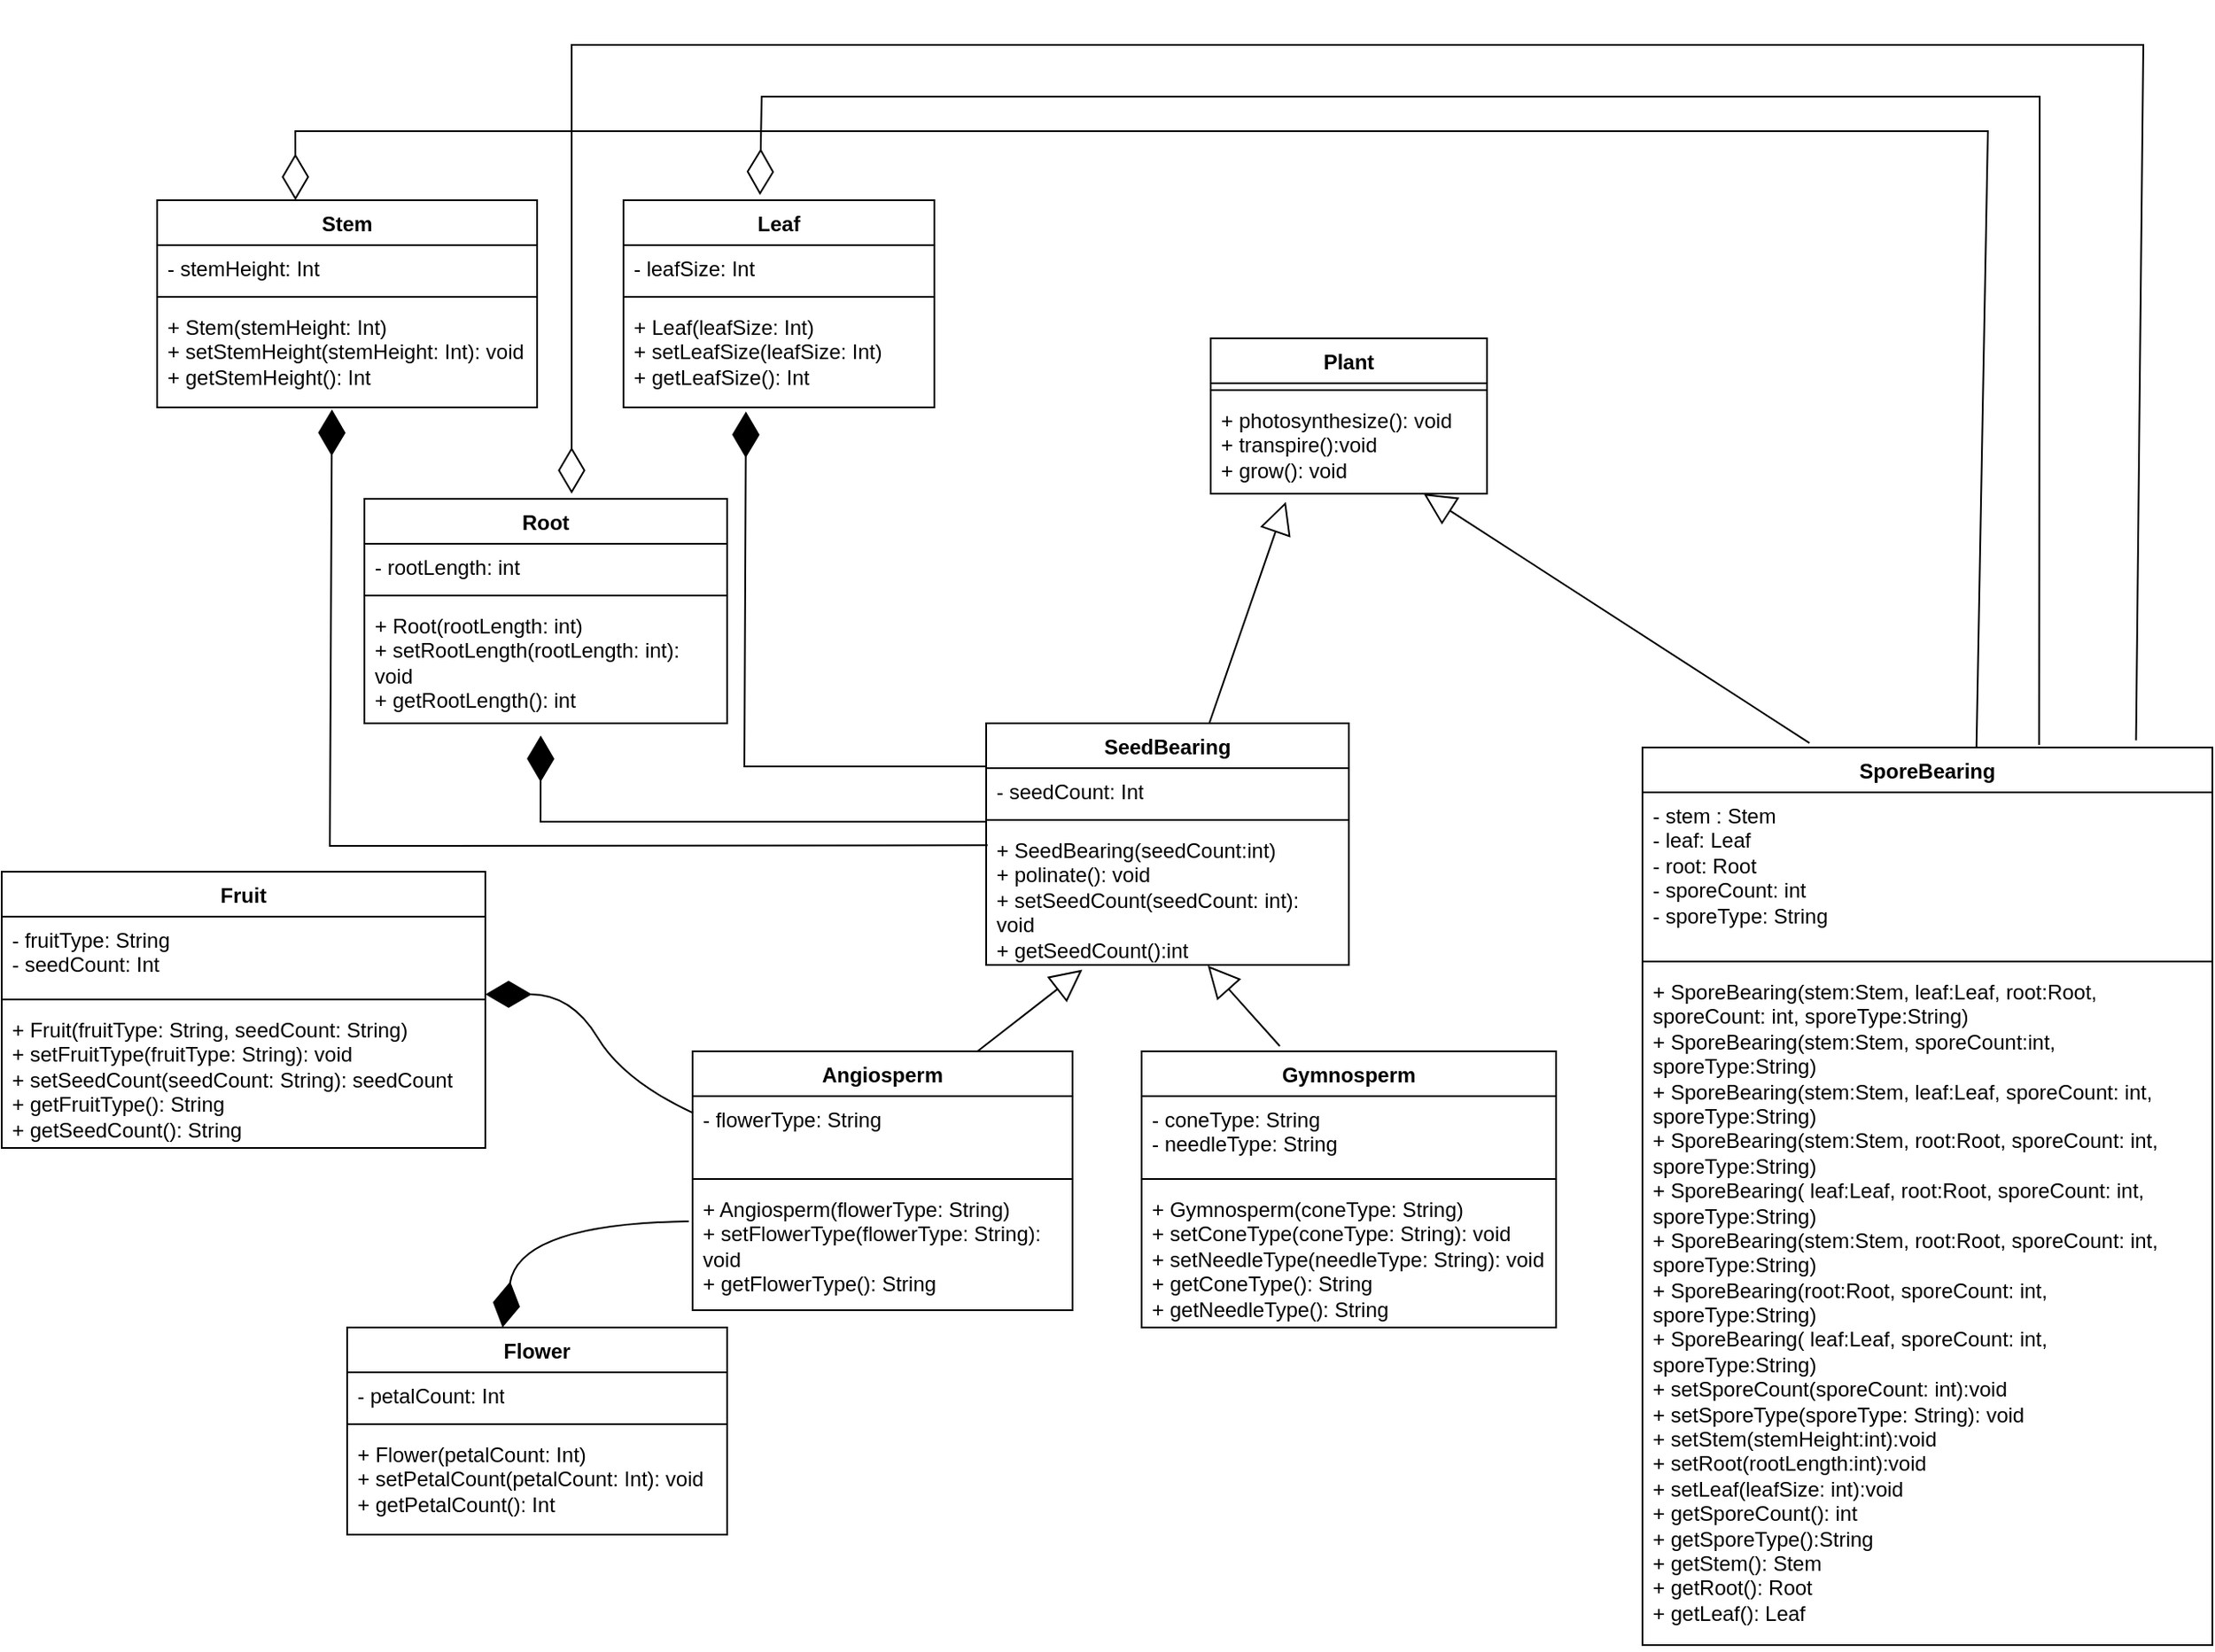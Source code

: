 <mxfile version="24.6.5" type="google">
  <diagram name="Page-1" id="afN4Lc63X32gX5jUK4hO">
    <mxGraphModel grid="1" page="1" gridSize="10" guides="1" tooltips="1" connect="1" arrows="1" fold="1" pageScale="1" pageWidth="850" pageHeight="1100" math="0" shadow="0">
      <root>
        <mxCell id="0" />
        <mxCell id="1" parent="0" />
        <mxCell id="2agxVDKBpWhEYeaacMhS-1" value="Plant" style="swimlane;fontStyle=1;align=center;verticalAlign=top;childLayout=stackLayout;horizontal=1;startSize=26;horizontalStack=0;resizeParent=1;resizeParentMax=0;resizeLast=0;collapsible=1;marginBottom=0;whiteSpace=wrap;html=1;" vertex="1" parent="1">
          <mxGeometry x="-40" y="320" width="160" height="90" as="geometry" />
        </mxCell>
        <mxCell id="2agxVDKBpWhEYeaacMhS-3" value="" style="line;strokeWidth=1;fillColor=none;align=left;verticalAlign=middle;spacingTop=-1;spacingLeft=3;spacingRight=3;rotatable=0;labelPosition=right;points=[];portConstraint=eastwest;strokeColor=inherit;" vertex="1" parent="2agxVDKBpWhEYeaacMhS-1">
          <mxGeometry y="26" width="160" height="8" as="geometry" />
        </mxCell>
        <mxCell id="2agxVDKBpWhEYeaacMhS-4" value="+ photosynthesize(): void&lt;div&gt;+ transpire():void&lt;/div&gt;&lt;div&gt;+ grow(): void&lt;/div&gt;" style="text;strokeColor=none;fillColor=none;align=left;verticalAlign=top;spacingLeft=4;spacingRight=4;overflow=hidden;rotatable=0;points=[[0,0.5],[1,0.5]];portConstraint=eastwest;whiteSpace=wrap;html=1;" vertex="1" parent="2agxVDKBpWhEYeaacMhS-1">
          <mxGeometry y="34" width="160" height="56" as="geometry" />
        </mxCell>
        <mxCell id="2agxVDKBpWhEYeaacMhS-13" value="SeedBearing" style="swimlane;fontStyle=1;align=center;verticalAlign=top;childLayout=stackLayout;horizontal=1;startSize=26;horizontalStack=0;resizeParent=1;resizeParentMax=0;resizeLast=0;collapsible=1;marginBottom=0;whiteSpace=wrap;html=1;" vertex="1" parent="1">
          <mxGeometry x="-170" y="543" width="210" height="140" as="geometry" />
        </mxCell>
        <mxCell id="2agxVDKBpWhEYeaacMhS-14" value="- seedCount: Int" style="text;strokeColor=none;fillColor=none;align=left;verticalAlign=top;spacingLeft=4;spacingRight=4;overflow=hidden;rotatable=0;points=[[0,0.5],[1,0.5]];portConstraint=eastwest;whiteSpace=wrap;html=1;" vertex="1" parent="2agxVDKBpWhEYeaacMhS-13">
          <mxGeometry y="26" width="210" height="26" as="geometry" />
        </mxCell>
        <mxCell id="2agxVDKBpWhEYeaacMhS-15" value="" style="line;strokeWidth=1;fillColor=none;align=left;verticalAlign=middle;spacingTop=-1;spacingLeft=3;spacingRight=3;rotatable=0;labelPosition=right;points=[];portConstraint=eastwest;strokeColor=inherit;" vertex="1" parent="2agxVDKBpWhEYeaacMhS-13">
          <mxGeometry y="52" width="210" height="8" as="geometry" />
        </mxCell>
        <mxCell id="2agxVDKBpWhEYeaacMhS-16" value="+ SeedBearing(seedCount:int)&lt;div&gt;+ polinate(): void&lt;/div&gt;&lt;div&gt;+ setSeedCount(seedCount: int): void&lt;br&gt;&lt;div&gt;+ getSeedCount():int&lt;/div&gt;&lt;/div&gt;" style="text;strokeColor=none;fillColor=none;align=left;verticalAlign=top;spacingLeft=4;spacingRight=4;overflow=hidden;rotatable=0;points=[[0,0.5],[1,0.5]];portConstraint=eastwest;whiteSpace=wrap;html=1;" vertex="1" parent="2agxVDKBpWhEYeaacMhS-13">
          <mxGeometry y="60" width="210" height="80" as="geometry" />
        </mxCell>
        <mxCell id="2agxVDKBpWhEYeaacMhS-17" value="SporeBearing" style="swimlane;fontStyle=1;align=center;verticalAlign=top;childLayout=stackLayout;horizontal=1;startSize=26;horizontalStack=0;resizeParent=1;resizeParentMax=0;resizeLast=0;collapsible=1;marginBottom=0;whiteSpace=wrap;html=1;" vertex="1" parent="1">
          <mxGeometry x="210" y="557" width="330" height="520" as="geometry" />
        </mxCell>
        <mxCell id="2agxVDKBpWhEYeaacMhS-18" value="- stem : Stem&lt;div&gt;- leaf: Leaf&lt;/div&gt;&lt;div&gt;- root: Root&lt;/div&gt;&lt;div&gt;- sporeCount: int&lt;/div&gt;&lt;div&gt;- sporeType: String&lt;/div&gt;" style="text;strokeColor=none;fillColor=none;align=left;verticalAlign=top;spacingLeft=4;spacingRight=4;overflow=hidden;rotatable=0;points=[[0,0.5],[1,0.5]];portConstraint=eastwest;whiteSpace=wrap;html=1;" vertex="1" parent="2agxVDKBpWhEYeaacMhS-17">
          <mxGeometry y="26" width="330" height="94" as="geometry" />
        </mxCell>
        <mxCell id="2agxVDKBpWhEYeaacMhS-19" value="" style="line;strokeWidth=1;fillColor=none;align=left;verticalAlign=middle;spacingTop=-1;spacingLeft=3;spacingRight=3;rotatable=0;labelPosition=right;points=[];portConstraint=eastwest;strokeColor=inherit;" vertex="1" parent="2agxVDKBpWhEYeaacMhS-17">
          <mxGeometry y="120" width="330" height="8" as="geometry" />
        </mxCell>
        <mxCell id="2agxVDKBpWhEYeaacMhS-20" value="+ SporeBearing(stem:Stem, leaf:Leaf, root:Root, sporeCount: int, sporeType:String)&lt;div&gt;+ SporeBearing(stem:Stem, sporeCount:int, sporeType:String)&lt;/div&gt;&lt;div&gt;+ SporeBearing(&lt;span style=&quot;background-color: initial;&quot;&gt;stem:Stem, leaf:Leaf, sporeCount: int, sporeType:String)&lt;/span&gt;&lt;/div&gt;&lt;div&gt;&lt;span style=&quot;background-color: initial;&quot;&gt;+&amp;nbsp;&lt;/span&gt;&lt;span style=&quot;background-color: initial;&quot;&gt;SporeBearing(stem:Stem, root:Root, sporeCount: int, sporeType:String)&lt;/span&gt;&lt;/div&gt;&lt;div&gt;&lt;span style=&quot;background-color: initial;&quot;&gt;+&amp;nbsp;&lt;/span&gt;&lt;span style=&quot;background-color: initial;&quot;&gt;SporeBearing( leaf:Leaf, root:Root, sporeCount: int, sporeType:String)&lt;/span&gt;&lt;/div&gt;&lt;div&gt;&lt;span style=&quot;background-color: initial;&quot;&gt;+&amp;nbsp;&lt;/span&gt;&lt;span style=&quot;background-color: initial;&quot;&gt;SporeBearing(stem:Stem, root:Root, sporeCount: int, sporeType:String)&lt;/span&gt;&lt;/div&gt;&lt;div&gt;&lt;span style=&quot;background-color: initial;&quot;&gt;+&amp;nbsp;&lt;/span&gt;&lt;span style=&quot;background-color: initial;&quot;&gt;SporeBearing(root:Root, sporeCount: int, sporeType:String)&lt;/span&gt;&lt;/div&gt;&lt;div&gt;&lt;span style=&quot;background-color: initial;&quot;&gt;+&amp;nbsp;&lt;/span&gt;&lt;span style=&quot;background-color: initial;&quot;&gt;SporeBearing( leaf:Leaf, sporeCount: int, sporeType:String)&lt;/span&gt;&lt;/div&gt;&lt;div&gt;&lt;span style=&quot;background-color: initial;&quot;&gt;+ setSporeCount(sporeCount: int):void&lt;/span&gt;&lt;/div&gt;&lt;div&gt;&lt;span style=&quot;background-color: initial;&quot;&gt;+ setSporeType(sporeType: String): void&lt;/span&gt;&lt;/div&gt;&lt;div&gt;&lt;span style=&quot;background-color: initial;&quot;&gt;+ setStem(stemHeight:int):void&lt;/span&gt;&lt;/div&gt;&lt;div&gt;&lt;span style=&quot;background-color: initial;&quot;&gt;+ setRoot(rootLength:int):void&lt;/span&gt;&lt;/div&gt;&lt;div&gt;&lt;span style=&quot;background-color: initial;&quot;&gt;+ setLeaf(leafSize: int):void&lt;/span&gt;&lt;/div&gt;&lt;div&gt;&lt;span style=&quot;background-color: initial;&quot;&gt;+ getSporeCount(): int&lt;/span&gt;&lt;/div&gt;&lt;div&gt;&lt;span style=&quot;background-color: initial;&quot;&gt;+ getSporeType():String&lt;/span&gt;&lt;/div&gt;&lt;div&gt;&lt;span style=&quot;background-color: initial;&quot;&gt;+ getStem(): Stem&lt;/span&gt;&lt;/div&gt;&lt;div&gt;&lt;span style=&quot;background-color: initial;&quot;&gt;+ getRoot(): Root&lt;/span&gt;&lt;/div&gt;&lt;div&gt;&lt;span style=&quot;background-color: initial;&quot;&gt;+ getLeaf(): Leaf&lt;/span&gt;&lt;/div&gt;" style="text;strokeColor=none;fillColor=none;align=left;verticalAlign=top;spacingLeft=4;spacingRight=4;overflow=hidden;rotatable=0;points=[[0,0.5],[1,0.5]];portConstraint=eastwest;whiteSpace=wrap;html=1;" vertex="1" parent="2agxVDKBpWhEYeaacMhS-17">
          <mxGeometry y="128" width="330" height="392" as="geometry" />
        </mxCell>
        <mxCell id="2agxVDKBpWhEYeaacMhS-25" value="Root" style="swimlane;fontStyle=1;align=center;verticalAlign=top;childLayout=stackLayout;horizontal=1;startSize=26;horizontalStack=0;resizeParent=1;resizeParentMax=0;resizeLast=0;collapsible=1;marginBottom=0;whiteSpace=wrap;html=1;" vertex="1" parent="1">
          <mxGeometry x="-530" y="413" width="210" height="130" as="geometry" />
        </mxCell>
        <mxCell id="2agxVDKBpWhEYeaacMhS-26" value="- rootLength: int" style="text;strokeColor=none;fillColor=none;align=left;verticalAlign=top;spacingLeft=4;spacingRight=4;overflow=hidden;rotatable=0;points=[[0,0.5],[1,0.5]];portConstraint=eastwest;whiteSpace=wrap;html=1;" vertex="1" parent="2agxVDKBpWhEYeaacMhS-25">
          <mxGeometry y="26" width="210" height="26" as="geometry" />
        </mxCell>
        <mxCell id="2agxVDKBpWhEYeaacMhS-27" value="" style="line;strokeWidth=1;fillColor=none;align=left;verticalAlign=middle;spacingTop=-1;spacingLeft=3;spacingRight=3;rotatable=0;labelPosition=right;points=[];portConstraint=eastwest;strokeColor=inherit;" vertex="1" parent="2agxVDKBpWhEYeaacMhS-25">
          <mxGeometry y="52" width="210" height="8" as="geometry" />
        </mxCell>
        <mxCell id="2agxVDKBpWhEYeaacMhS-28" value="+ Root(rootLength: int)&lt;div&gt;+ setRootLength(rootLength: int): void&lt;/div&gt;&lt;div&gt;+ getRootLength(): int&lt;/div&gt;" style="text;strokeColor=none;fillColor=none;align=left;verticalAlign=top;spacingLeft=4;spacingRight=4;overflow=hidden;rotatable=0;points=[[0,0.5],[1,0.5]];portConstraint=eastwest;whiteSpace=wrap;html=1;" vertex="1" parent="2agxVDKBpWhEYeaacMhS-25">
          <mxGeometry y="60" width="210" height="70" as="geometry" />
        </mxCell>
        <mxCell id="2agxVDKBpWhEYeaacMhS-33" value="Stem" style="swimlane;fontStyle=1;align=center;verticalAlign=top;childLayout=stackLayout;horizontal=1;startSize=26;horizontalStack=0;resizeParent=1;resizeParentMax=0;resizeLast=0;collapsible=1;marginBottom=0;whiteSpace=wrap;html=1;" vertex="1" parent="1">
          <mxGeometry x="-650" y="240" width="220" height="120" as="geometry" />
        </mxCell>
        <mxCell id="2agxVDKBpWhEYeaacMhS-34" value="- stemHeight: Int&lt;div&gt;&lt;br&gt;&lt;/div&gt;" style="text;strokeColor=none;fillColor=none;align=left;verticalAlign=top;spacingLeft=4;spacingRight=4;overflow=hidden;rotatable=0;points=[[0,0.5],[1,0.5]];portConstraint=eastwest;whiteSpace=wrap;html=1;" vertex="1" parent="2agxVDKBpWhEYeaacMhS-33">
          <mxGeometry y="26" width="220" height="26" as="geometry" />
        </mxCell>
        <mxCell id="2agxVDKBpWhEYeaacMhS-35" value="" style="line;strokeWidth=1;fillColor=none;align=left;verticalAlign=middle;spacingTop=-1;spacingLeft=3;spacingRight=3;rotatable=0;labelPosition=right;points=[];portConstraint=eastwest;strokeColor=inherit;" vertex="1" parent="2agxVDKBpWhEYeaacMhS-33">
          <mxGeometry y="52" width="220" height="8" as="geometry" />
        </mxCell>
        <mxCell id="2agxVDKBpWhEYeaacMhS-36" value="+ Stem(stemHeight: Int)&lt;div&gt;+ setStemHeight(&lt;span style=&quot;background-color: initial;&quot;&gt;stemHeight: Int&lt;/span&gt;&lt;span style=&quot;background-color: initial;&quot;&gt;): void&lt;/span&gt;&lt;/div&gt;&lt;div&gt;&lt;span style=&quot;background-color: initial;&quot;&gt;+ getStemHeight(): Int&lt;/span&gt;&lt;/div&gt;" style="text;strokeColor=none;fillColor=none;align=left;verticalAlign=top;spacingLeft=4;spacingRight=4;overflow=hidden;rotatable=0;points=[[0,0.5],[1,0.5]];portConstraint=eastwest;whiteSpace=wrap;html=1;" vertex="1" parent="2agxVDKBpWhEYeaacMhS-33">
          <mxGeometry y="60" width="220" height="60" as="geometry" />
        </mxCell>
        <mxCell id="2agxVDKBpWhEYeaacMhS-42" value="Fruit" style="swimlane;fontStyle=1;align=center;verticalAlign=top;childLayout=stackLayout;horizontal=1;startSize=26;horizontalStack=0;resizeParent=1;resizeParentMax=0;resizeLast=0;collapsible=1;marginBottom=0;whiteSpace=wrap;html=1;" vertex="1" parent="1">
          <mxGeometry x="-740" y="629" width="280" height="160" as="geometry" />
        </mxCell>
        <mxCell id="2agxVDKBpWhEYeaacMhS-43" value="- fruitType: String&lt;div&gt;- seedCount: Int&lt;/div&gt;&lt;div&gt;&lt;br&gt;&lt;/div&gt;" style="text;strokeColor=none;fillColor=none;align=left;verticalAlign=top;spacingLeft=4;spacingRight=4;overflow=hidden;rotatable=0;points=[[0,0.5],[1,0.5]];portConstraint=eastwest;whiteSpace=wrap;html=1;" vertex="1" parent="2agxVDKBpWhEYeaacMhS-42">
          <mxGeometry y="26" width="280" height="44" as="geometry" />
        </mxCell>
        <mxCell id="2agxVDKBpWhEYeaacMhS-44" value="" style="line;strokeWidth=1;fillColor=none;align=left;verticalAlign=middle;spacingTop=-1;spacingLeft=3;spacingRight=3;rotatable=0;labelPosition=right;points=[];portConstraint=eastwest;strokeColor=inherit;" vertex="1" parent="2agxVDKBpWhEYeaacMhS-42">
          <mxGeometry y="70" width="280" height="8" as="geometry" />
        </mxCell>
        <mxCell id="2agxVDKBpWhEYeaacMhS-45" value="+ Fruit(fruitType: String, seedCount: String)&lt;div&gt;+ setFruitType(fruitType: String): void&lt;/div&gt;&lt;div&gt;+ setSeedCount(seedCount: String): seedCount&lt;/div&gt;&lt;div&gt;+ getFruitType(): String&lt;/div&gt;&lt;div&gt;+ getSeedCount(): String&lt;/div&gt;" style="text;strokeColor=none;fillColor=none;align=left;verticalAlign=top;spacingLeft=4;spacingRight=4;overflow=hidden;rotatable=0;points=[[0,0.5],[1,0.5]];portConstraint=eastwest;whiteSpace=wrap;html=1;" vertex="1" parent="2agxVDKBpWhEYeaacMhS-42">
          <mxGeometry y="78" width="280" height="82" as="geometry" />
        </mxCell>
        <mxCell id="0GnpAx_W0VgafS28BloK-1" value="Gymnosperm" style="swimlane;fontStyle=1;align=center;verticalAlign=top;childLayout=stackLayout;horizontal=1;startSize=26;horizontalStack=0;resizeParent=1;resizeParentMax=0;resizeLast=0;collapsible=1;marginBottom=0;whiteSpace=wrap;html=1;" vertex="1" parent="1">
          <mxGeometry x="-80" y="733" width="240" height="160" as="geometry" />
        </mxCell>
        <mxCell id="0GnpAx_W0VgafS28BloK-2" value="- coneType: String&lt;div&gt;- needleType: String&lt;br&gt;&lt;div&gt;&lt;br&gt;&lt;/div&gt;&lt;/div&gt;" style="text;strokeColor=none;fillColor=none;align=left;verticalAlign=top;spacingLeft=4;spacingRight=4;overflow=hidden;rotatable=0;points=[[0,0.5],[1,0.5]];portConstraint=eastwest;whiteSpace=wrap;html=1;" vertex="1" parent="0GnpAx_W0VgafS28BloK-1">
          <mxGeometry y="26" width="240" height="44" as="geometry" />
        </mxCell>
        <mxCell id="0GnpAx_W0VgafS28BloK-3" value="" style="line;strokeWidth=1;fillColor=none;align=left;verticalAlign=middle;spacingTop=-1;spacingLeft=3;spacingRight=3;rotatable=0;labelPosition=right;points=[];portConstraint=eastwest;strokeColor=inherit;" vertex="1" parent="0GnpAx_W0VgafS28BloK-1">
          <mxGeometry y="70" width="240" height="8" as="geometry" />
        </mxCell>
        <mxCell id="0GnpAx_W0VgafS28BloK-4" value="+ Gymnosperm(coneType: String)&amp;nbsp;&lt;div&gt;+ setConeType(&lt;span style=&quot;background-color: initial;&quot;&gt;coneType: String): void&lt;/span&gt;&lt;/div&gt;&lt;div&gt;&lt;span style=&quot;background-color: initial;&quot;&gt;+ setNeedleType(needleType: String): void&lt;/span&gt;&lt;/div&gt;&lt;div&gt;&lt;span style=&quot;background-color: initial;&quot;&gt;+ getConeType(): String&lt;/span&gt;&lt;/div&gt;&lt;div&gt;&lt;span style=&quot;background-color: initial;&quot;&gt;+ getNeedleType(): String&lt;/span&gt;&lt;/div&gt;" style="text;strokeColor=none;fillColor=none;align=left;verticalAlign=top;spacingLeft=4;spacingRight=4;overflow=hidden;rotatable=0;points=[[0,0.5],[1,0.5]];portConstraint=eastwest;whiteSpace=wrap;html=1;" vertex="1" parent="0GnpAx_W0VgafS28BloK-1">
          <mxGeometry y="78" width="240" height="82" as="geometry" />
        </mxCell>
        <mxCell id="2agxVDKBpWhEYeaacMhS-46" value="Leaf" style="swimlane;fontStyle=1;align=center;verticalAlign=top;childLayout=stackLayout;horizontal=1;startSize=26;horizontalStack=0;resizeParent=1;resizeParentMax=0;resizeLast=0;collapsible=1;marginBottom=0;whiteSpace=wrap;html=1;" vertex="1" parent="1">
          <mxGeometry x="-380" y="240" width="180" height="120" as="geometry" />
        </mxCell>
        <mxCell id="2agxVDKBpWhEYeaacMhS-47" value="- leafSize: Int" style="text;strokeColor=none;fillColor=none;align=left;verticalAlign=top;spacingLeft=4;spacingRight=4;overflow=hidden;rotatable=0;points=[[0,0.5],[1,0.5]];portConstraint=eastwest;whiteSpace=wrap;html=1;" vertex="1" parent="2agxVDKBpWhEYeaacMhS-46">
          <mxGeometry y="26" width="180" height="26" as="geometry" />
        </mxCell>
        <mxCell id="2agxVDKBpWhEYeaacMhS-48" value="" style="line;strokeWidth=1;fillColor=none;align=left;verticalAlign=middle;spacingTop=-1;spacingLeft=3;spacingRight=3;rotatable=0;labelPosition=right;points=[];portConstraint=eastwest;strokeColor=inherit;" vertex="1" parent="2agxVDKBpWhEYeaacMhS-46">
          <mxGeometry y="52" width="180" height="8" as="geometry" />
        </mxCell>
        <mxCell id="2agxVDKBpWhEYeaacMhS-49" value="+ Leaf(leafSize: Int)&lt;div&gt;+ setLeafSize(leafSize: Int)&lt;/div&gt;&lt;div&gt;+ getLeafSize(): Int&lt;/div&gt;" style="text;strokeColor=none;fillColor=none;align=left;verticalAlign=top;spacingLeft=4;spacingRight=4;overflow=hidden;rotatable=0;points=[[0,0.5],[1,0.5]];portConstraint=eastwest;whiteSpace=wrap;html=1;" vertex="1" parent="2agxVDKBpWhEYeaacMhS-46">
          <mxGeometry y="60" width="180" height="60" as="geometry" />
        </mxCell>
        <mxCell id="2agxVDKBpWhEYeaacMhS-50" value="Angiosperm" style="swimlane;fontStyle=1;align=center;verticalAlign=top;childLayout=stackLayout;horizontal=1;startSize=26;horizontalStack=0;resizeParent=1;resizeParentMax=0;resizeLast=0;collapsible=1;marginBottom=0;whiteSpace=wrap;html=1;" vertex="1" parent="1">
          <mxGeometry x="-340" y="733" width="220" height="150" as="geometry" />
        </mxCell>
        <mxCell id="2agxVDKBpWhEYeaacMhS-51" value="&lt;div&gt;- flowerType: String&lt;/div&gt;" style="text;strokeColor=none;fillColor=none;align=left;verticalAlign=top;spacingLeft=4;spacingRight=4;overflow=hidden;rotatable=0;points=[[0,0.5],[1,0.5]];portConstraint=eastwest;whiteSpace=wrap;html=1;" vertex="1" parent="2agxVDKBpWhEYeaacMhS-50">
          <mxGeometry y="26" width="220" height="44" as="geometry" />
        </mxCell>
        <mxCell id="2agxVDKBpWhEYeaacMhS-52" value="" style="line;strokeWidth=1;fillColor=none;align=left;verticalAlign=middle;spacingTop=-1;spacingLeft=3;spacingRight=3;rotatable=0;labelPosition=right;points=[];portConstraint=eastwest;strokeColor=inherit;" vertex="1" parent="2agxVDKBpWhEYeaacMhS-50">
          <mxGeometry y="70" width="220" height="8" as="geometry" />
        </mxCell>
        <mxCell id="2agxVDKBpWhEYeaacMhS-53" value="+ Angiosperm(flowerType: String)&lt;div&gt;+ setFlowerType(flowerType: String): void&lt;/div&gt;&lt;div&gt;+ getFlowerType(): String&lt;/div&gt;" style="text;strokeColor=none;fillColor=none;align=left;verticalAlign=top;spacingLeft=4;spacingRight=4;overflow=hidden;rotatable=0;points=[[0,0.5],[1,0.5]];portConstraint=eastwest;whiteSpace=wrap;html=1;" vertex="1" parent="2agxVDKBpWhEYeaacMhS-50">
          <mxGeometry y="78" width="220" height="72" as="geometry" />
        </mxCell>
        <mxCell id="2agxVDKBpWhEYeaacMhS-57" value="" style="endArrow=diamondThin;endFill=1;endSize=24;html=1;rounded=0;entryX=0.394;entryY=1.039;entryDx=0;entryDy=0;entryPerimeter=0;" edge="1" parent="1" target="2agxVDKBpWhEYeaacMhS-49">
          <mxGeometry width="160" relative="1" as="geometry">
            <mxPoint x="-170" y="568" as="sourcePoint" />
            <mxPoint x="-310" y="380" as="targetPoint" />
            <Array as="points">
              <mxPoint x="-310" y="568" />
            </Array>
          </mxGeometry>
        </mxCell>
        <mxCell id="0GnpAx_W0VgafS28BloK-14" value="" style="endArrow=block;endSize=16;endFill=0;html=1;rounded=0;entryX=0.272;entryY=1.084;entryDx=0;entryDy=0;entryPerimeter=0;" edge="1" parent="1" source="2agxVDKBpWhEYeaacMhS-13" target="2agxVDKBpWhEYeaacMhS-4">
          <mxGeometry width="160" relative="1" as="geometry">
            <mxPoint x="-100.0" y="542.996" as="sourcePoint" />
            <mxPoint x="10" y="440" as="targetPoint" />
          </mxGeometry>
        </mxCell>
        <mxCell id="0GnpAx_W0VgafS28BloK-15" value="" style="endArrow=block;endSize=16;endFill=0;html=1;rounded=0;exitX=0.293;exitY=-0.005;exitDx=0;exitDy=0;exitPerimeter=0;" edge="1" parent="1" source="2agxVDKBpWhEYeaacMhS-17" target="2agxVDKBpWhEYeaacMhS-4">
          <mxGeometry width="160" relative="1" as="geometry">
            <mxPoint x="61" y="730" as="sourcePoint" />
            <mxPoint x="200" y="450" as="targetPoint" />
          </mxGeometry>
        </mxCell>
        <mxCell id="0GnpAx_W0VgafS28BloK-18" value="" style="endArrow=block;endSize=16;endFill=0;html=1;rounded=0;exitX=0.75;exitY=0;exitDx=0;exitDy=0;entryX=0.265;entryY=1.035;entryDx=0;entryDy=0;entryPerimeter=0;" edge="1" parent="1" source="2agxVDKBpWhEYeaacMhS-50" target="2agxVDKBpWhEYeaacMhS-16">
          <mxGeometry width="160" relative="1" as="geometry">
            <mxPoint x="-219.5" y="733" as="sourcePoint" />
            <mxPoint x="-121" y="628" as="targetPoint" />
          </mxGeometry>
        </mxCell>
        <mxCell id="0GnpAx_W0VgafS28BloK-19" value="" style="endArrow=block;endSize=16;endFill=0;html=1;rounded=0;entryX=0.611;entryY=1.005;entryDx=0;entryDy=0;entryPerimeter=0;" edge="1" parent="1" target="2agxVDKBpWhEYeaacMhS-16">
          <mxGeometry width="160" relative="1" as="geometry">
            <mxPoint y="730" as="sourcePoint" />
            <mxPoint x="-80" y="633" as="targetPoint" />
          </mxGeometry>
        </mxCell>
        <mxCell id="2agxVDKBpWhEYeaacMhS-59" value="" style="endArrow=diamondThin;endFill=1;endSize=24;html=1;rounded=0;entryX=0.486;entryY=1.101;entryDx=0;entryDy=0;entryPerimeter=0;" edge="1" parent="1" target="2agxVDKBpWhEYeaacMhS-28">
          <mxGeometry width="160" relative="1" as="geometry">
            <mxPoint x="-170" y="600" as="sourcePoint" />
            <mxPoint x="-303" y="392" as="targetPoint" />
            <Array as="points">
              <mxPoint x="-428" y="600" />
            </Array>
          </mxGeometry>
        </mxCell>
        <mxCell id="2agxVDKBpWhEYeaacMhS-60" value="" style="endArrow=diamondThin;endFill=1;endSize=24;html=1;rounded=0;exitX=0.004;exitY=0.133;exitDx=0;exitDy=0;entryX=0.46;entryY=1.02;entryDx=0;entryDy=0;entryPerimeter=0;exitPerimeter=0;" edge="1" parent="1" source="2agxVDKBpWhEYeaacMhS-16" target="2agxVDKBpWhEYeaacMhS-36">
          <mxGeometry width="160" relative="1" as="geometry">
            <mxPoint x="-180" y="613" as="sourcePoint" />
            <mxPoint x="-540" y="370" as="targetPoint" />
            <Array as="points">
              <mxPoint x="-550" y="614" />
            </Array>
          </mxGeometry>
        </mxCell>
        <mxCell id="2agxVDKBpWhEYeaacMhS-38" value="Flower" style="swimlane;fontStyle=1;align=center;verticalAlign=top;childLayout=stackLayout;horizontal=1;startSize=26;horizontalStack=0;resizeParent=1;resizeParentMax=0;resizeLast=0;collapsible=1;marginBottom=0;whiteSpace=wrap;html=1;" vertex="1" parent="1">
          <mxGeometry x="-540" y="893" width="220" height="120" as="geometry" />
        </mxCell>
        <mxCell id="2agxVDKBpWhEYeaacMhS-39" value="- petalCount: Int&lt;div&gt;&lt;br&gt;&lt;/div&gt;" style="text;strokeColor=none;fillColor=none;align=left;verticalAlign=top;spacingLeft=4;spacingRight=4;overflow=hidden;rotatable=0;points=[[0,0.5],[1,0.5]];portConstraint=eastwest;whiteSpace=wrap;html=1;" vertex="1" parent="2agxVDKBpWhEYeaacMhS-38">
          <mxGeometry y="26" width="220" height="26" as="geometry" />
        </mxCell>
        <mxCell id="2agxVDKBpWhEYeaacMhS-40" value="" style="line;strokeWidth=1;fillColor=none;align=left;verticalAlign=middle;spacingTop=-1;spacingLeft=3;spacingRight=3;rotatable=0;labelPosition=right;points=[];portConstraint=eastwest;strokeColor=inherit;" vertex="1" parent="2agxVDKBpWhEYeaacMhS-38">
          <mxGeometry y="52" width="220" height="8" as="geometry" />
        </mxCell>
        <mxCell id="2agxVDKBpWhEYeaacMhS-41" value="+ Flower(petalCount: Int)&lt;div&gt;+ setPetalCount(petalCount: Int): void&lt;/div&gt;&lt;div&gt;+ getPetalCount(): Int&lt;/div&gt;" style="text;strokeColor=none;fillColor=none;align=left;verticalAlign=top;spacingLeft=4;spacingRight=4;overflow=hidden;rotatable=0;points=[[0,0.5],[1,0.5]];portConstraint=eastwest;whiteSpace=wrap;html=1;" vertex="1" parent="2agxVDKBpWhEYeaacMhS-38">
          <mxGeometry y="60" width="220" height="60" as="geometry" />
        </mxCell>
        <mxCell id="0GnpAx_W0VgafS28BloK-22" value="" style="endArrow=diamondThin;endFill=1;endSize=24;html=1;rounded=0;fontSize=12;curved=1;exitX=-0.01;exitY=0.285;exitDx=0;exitDy=0;exitPerimeter=0;" edge="1" parent="1" source="2agxVDKBpWhEYeaacMhS-53">
          <mxGeometry width="160" relative="1" as="geometry">
            <mxPoint x="-430" y="783" as="sourcePoint" />
            <mxPoint x="-450" y="893" as="targetPoint" />
            <Array as="points">
              <mxPoint x="-440" y="833" />
            </Array>
          </mxGeometry>
        </mxCell>
        <mxCell id="2agxVDKBpWhEYeaacMhS-63" value="" style="endArrow=diamondThin;endFill=0;endSize=24;html=1;rounded=0;entryX=0.439;entryY=-0.025;entryDx=0;entryDy=0;entryPerimeter=0;exitX=0.696;exitY=-0.003;exitDx=0;exitDy=0;exitPerimeter=0;" edge="1" parent="1" source="2agxVDKBpWhEYeaacMhS-17" target="2agxVDKBpWhEYeaacMhS-46">
          <mxGeometry width="160" relative="1" as="geometry">
            <mxPoint x="440" y="550" as="sourcePoint" />
            <mxPoint x="60" y="400" as="targetPoint" />
            <Array as="points">
              <mxPoint x="440" y="180" />
              <mxPoint x="-300" y="180" />
            </Array>
          </mxGeometry>
        </mxCell>
        <mxCell id="2agxVDKBpWhEYeaacMhS-64" value="" style="endArrow=diamondThin;endFill=0;endSize=24;html=1;rounded=0;exitX=0.866;exitY=-0.008;exitDx=0;exitDy=0;exitPerimeter=0;" edge="1" parent="1" source="2agxVDKBpWhEYeaacMhS-17">
          <mxGeometry width="160" relative="1" as="geometry">
            <mxPoint x="355" y="557" as="sourcePoint" />
            <mxPoint x="-410" y="410" as="targetPoint" />
            <Array as="points">
              <mxPoint x="500" y="150" />
              <mxPoint x="40" y="150" />
              <mxPoint x="-410" y="150" />
            </Array>
          </mxGeometry>
        </mxCell>
        <mxCell id="2agxVDKBpWhEYeaacMhS-65" value="" style="endArrow=diamondThin;endFill=0;endSize=24;html=1;rounded=0;exitX=0.586;exitY=0.001;exitDx=0;exitDy=0;exitPerimeter=0;entryX=0.364;entryY=0;entryDx=0;entryDy=0;entryPerimeter=0;" edge="1" parent="1" source="2agxVDKBpWhEYeaacMhS-17" target="2agxVDKBpWhEYeaacMhS-33">
          <mxGeometry width="160" relative="1" as="geometry">
            <mxPoint x="350" y="577" as="sourcePoint" />
            <mxPoint x="-595" y="240" as="targetPoint" />
            <Array as="points">
              <mxPoint x="410" y="200" />
              <mxPoint x="160" y="200" />
              <mxPoint x="-80" y="200" />
              <mxPoint x="-330" y="200" />
              <mxPoint x="-570" y="200" />
            </Array>
          </mxGeometry>
        </mxCell>
        <mxCell id="0GnpAx_W0VgafS28BloK-24" value="" style="endArrow=diamondThin;endFill=1;endSize=24;html=1;rounded=0;fontSize=12;curved=1;exitX=0.002;exitY=0.223;exitDx=0;exitDy=0;exitPerimeter=0;" edge="1" parent="1" source="2agxVDKBpWhEYeaacMhS-51">
          <mxGeometry width="160" relative="1" as="geometry">
            <mxPoint x="-360" y="780" as="sourcePoint" />
            <mxPoint x="-460" y="700" as="targetPoint" />
            <Array as="points">
              <mxPoint x="-380" y="750" />
              <mxPoint x="-410" y="700" />
            </Array>
          </mxGeometry>
        </mxCell>
      </root>
    </mxGraphModel>
  </diagram>
</mxfile>
